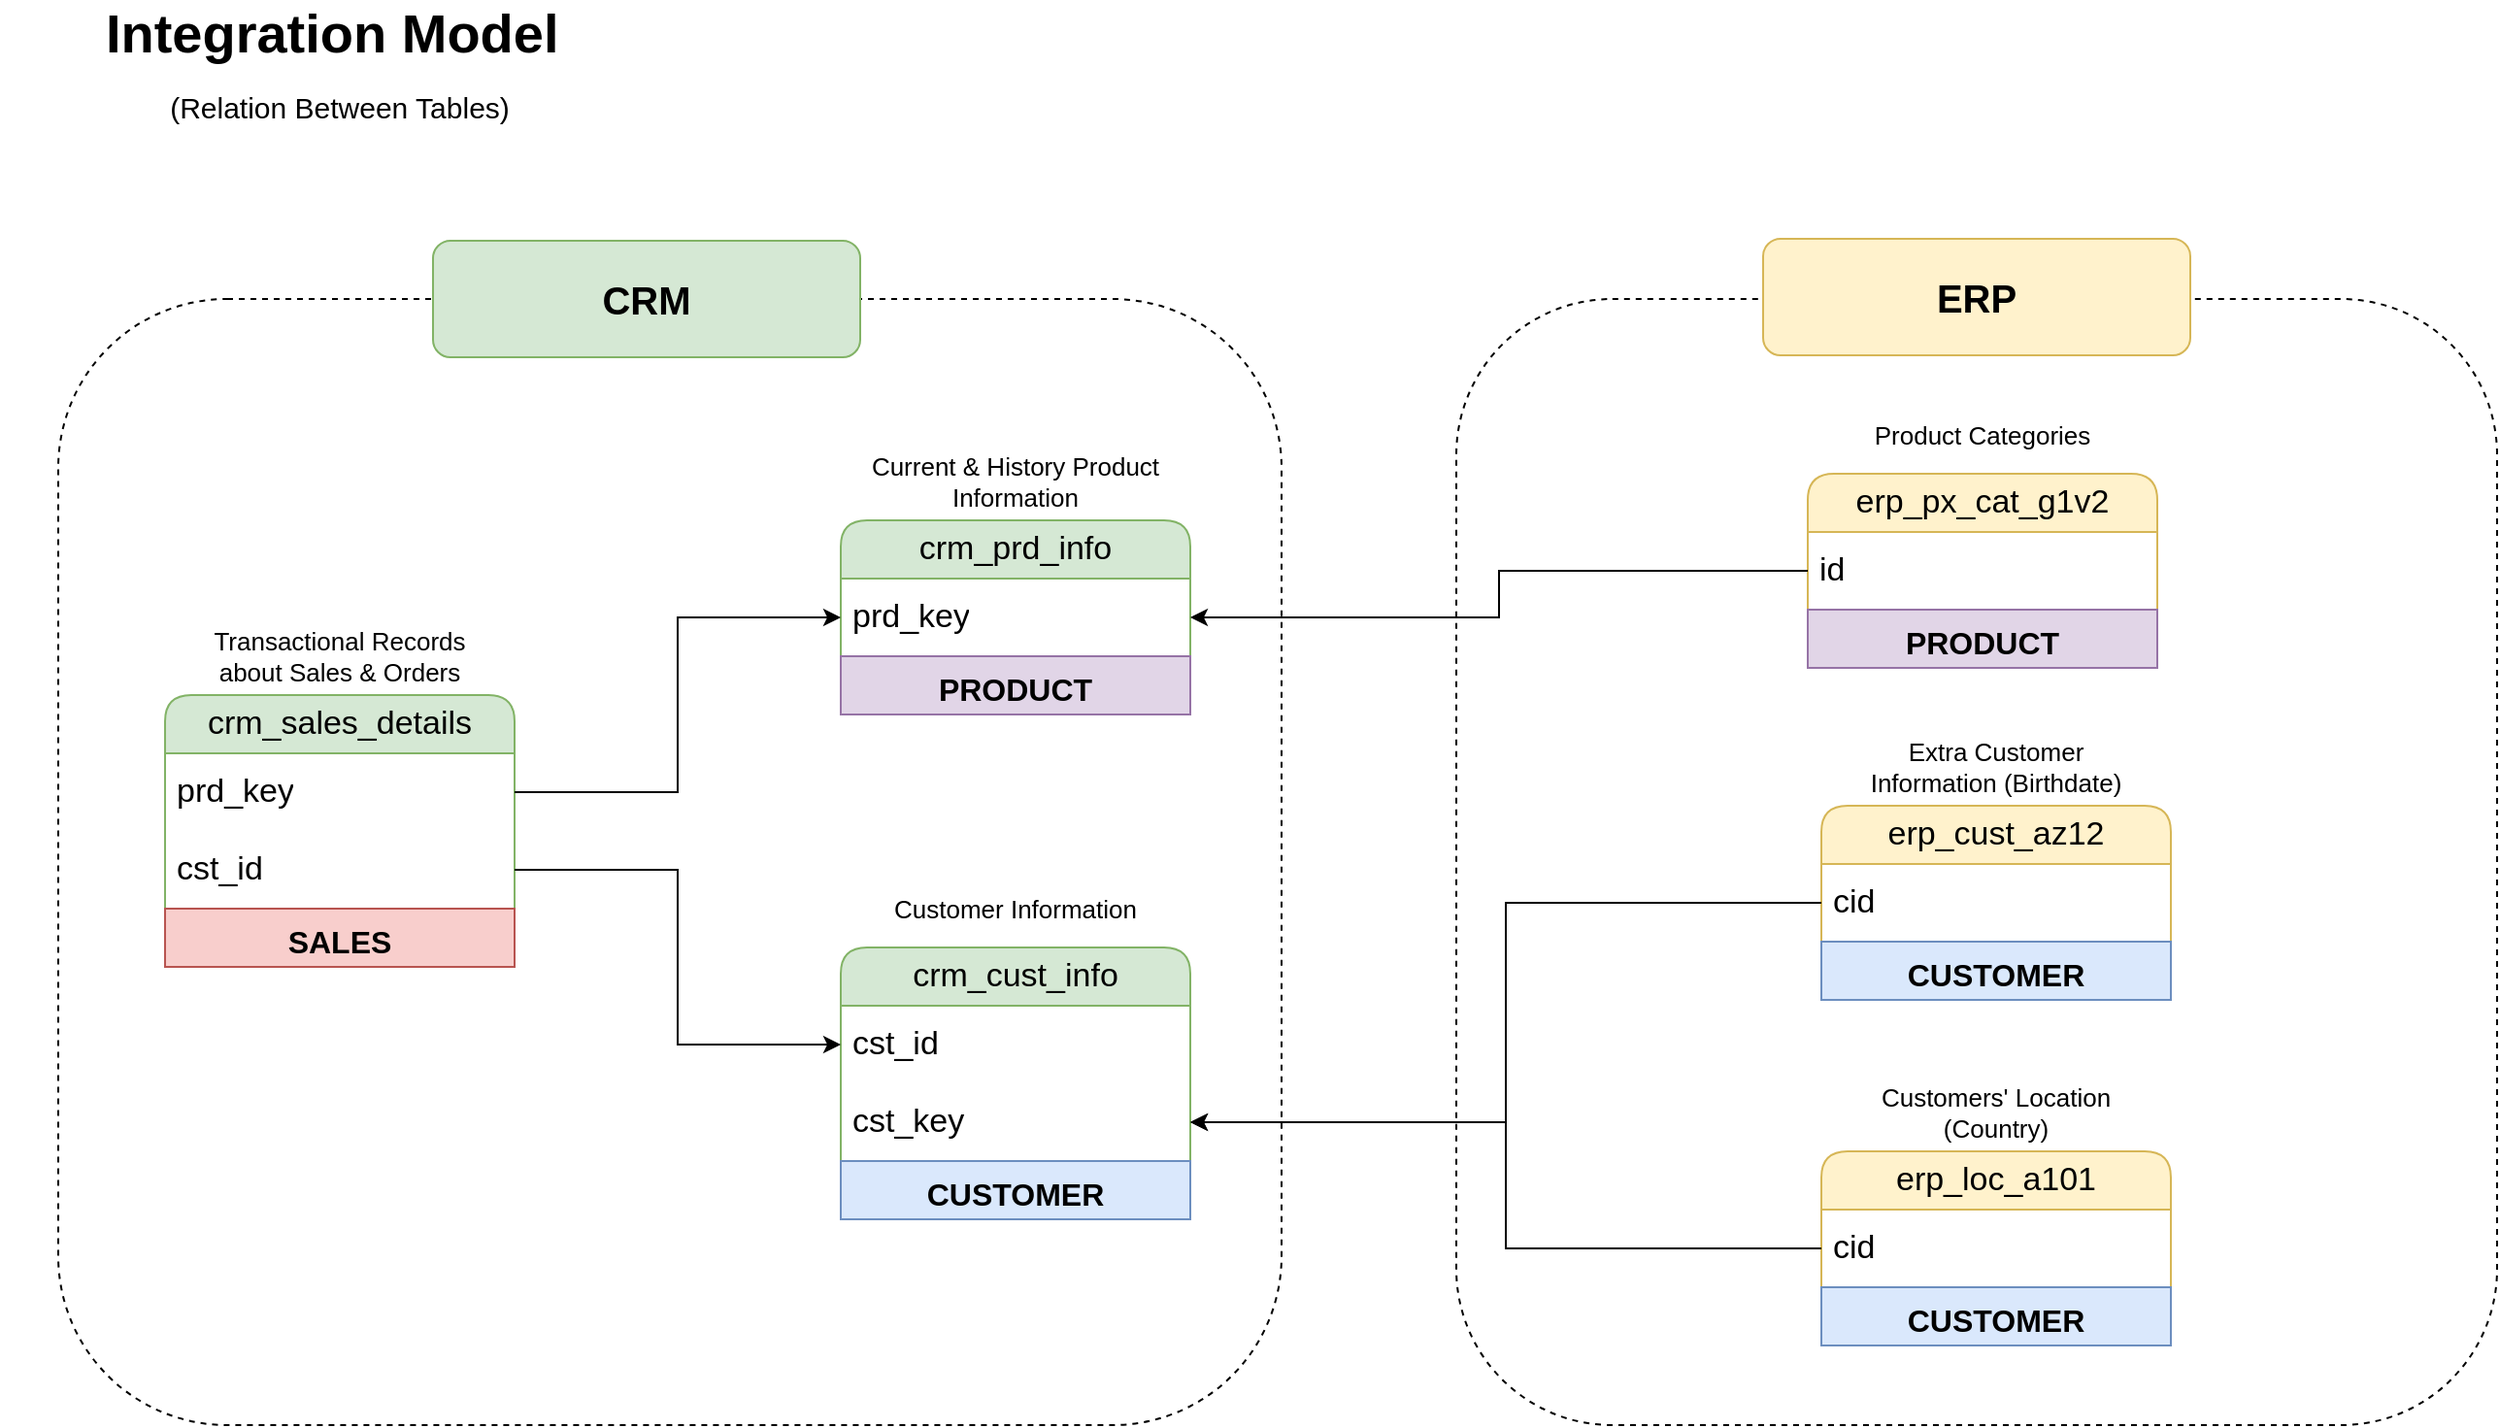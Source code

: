 <mxfile version="28.0.6">
  <diagram name="Pagina-1" id="sX4XmxJmvRbWSTR-DfG0">
    <mxGraphModel dx="1389" dy="835" grid="1" gridSize="10" guides="1" tooltips="1" connect="1" arrows="1" fold="1" page="1" pageScale="1" pageWidth="827" pageHeight="1169" math="0" shadow="0">
      <root>
        <mxCell id="0" />
        <mxCell id="1" parent="0" />
        <mxCell id="pfi6in-aM9_T3KiBEVpt-16" value="" style="rounded=1;whiteSpace=wrap;html=1;fillColor=none;dashed=1;" parent="1" vertex="1">
          <mxGeometry x="60" y="180" width="630" height="580" as="geometry" />
        </mxCell>
        <mxCell id="pfi6in-aM9_T3KiBEVpt-21" value="" style="rounded=1;whiteSpace=wrap;html=1;fillColor=none;dashed=1;" parent="1" vertex="1">
          <mxGeometry x="780" y="180" width="536" height="580" as="geometry" />
        </mxCell>
        <mxCell id="Nvf8yY46JNlb3xqvv7Vy-1" value="&lt;font&gt;Integration Model&amp;nbsp;&lt;/font&gt;&lt;div&gt;&lt;span style=&quot;font-size: 15px; font-weight: normal; background-color: transparent; color: light-dark(rgb(0, 0, 0), rgb(255, 255, 255));&quot;&gt;(Relation Between Tables)&lt;/span&gt;&lt;/div&gt;" style="text;align=center;html=1;verticalAlign=middle;whiteSpace=wrap;rounded=0;fontStyle=1;fontSize=28;spacing=2;" parent="1" vertex="1">
          <mxGeometry x="30" y="30" width="350" height="60" as="geometry" />
        </mxCell>
        <mxCell id="PBn899cTZajrDaHfXiDv-1" value="crm_cust_info" style="swimlane;fontStyle=0;childLayout=stackLayout;horizontal=1;startSize=30;horizontalStack=0;resizeParent=1;resizeParentMax=0;resizeLast=0;collapsible=1;marginBottom=0;whiteSpace=wrap;html=1;fillColor=#d5e8d4;rounded=1;fontSize=17;strokeColor=#82b366;" parent="1" vertex="1">
          <mxGeometry x="463" y="514" width="180" height="140" as="geometry" />
        </mxCell>
        <mxCell id="PBn899cTZajrDaHfXiDv-2" value="cst_id" style="text;strokeColor=none;fillColor=none;align=left;verticalAlign=middle;spacingLeft=4;spacingRight=4;overflow=hidden;points=[[0,0.5],[1,0.5]];portConstraint=eastwest;rotatable=0;whiteSpace=wrap;html=1;fontSize=17;" parent="PBn899cTZajrDaHfXiDv-1" vertex="1">
          <mxGeometry y="30" width="180" height="40" as="geometry" />
        </mxCell>
        <mxCell id="pfi6in-aM9_T3KiBEVpt-4" value="cst_key" style="text;strokeColor=none;fillColor=none;align=left;verticalAlign=middle;spacingLeft=4;spacingRight=4;overflow=hidden;points=[[0,0.5],[1,0.5]];portConstraint=eastwest;rotatable=0;whiteSpace=wrap;html=1;fontSize=17;" parent="PBn899cTZajrDaHfXiDv-1" vertex="1">
          <mxGeometry y="70" width="180" height="40" as="geometry" />
        </mxCell>
        <mxCell id="b8X7k8f6EHN4H6ZgsTVb-6" value="&lt;font style=&quot;font-size: 16px;&quot;&gt;CUSTOMER&lt;/font&gt;" style="text;html=1;strokeColor=#6c8ebf;fillColor=#dae8fc;align=center;verticalAlign=middle;whiteSpace=wrap;overflow=hidden;fontSize=20;fontStyle=1" vertex="1" parent="PBn899cTZajrDaHfXiDv-1">
          <mxGeometry y="110" width="180" height="30" as="geometry" />
        </mxCell>
        <mxCell id="PBn899cTZajrDaHfXiDv-5" value="Customer Information" style="text;html=1;align=center;verticalAlign=middle;whiteSpace=wrap;rounded=0;fontSize=13;" parent="1" vertex="1">
          <mxGeometry x="473" y="474" width="160" height="40" as="geometry" />
        </mxCell>
        <mxCell id="PBn899cTZajrDaHfXiDv-6" value="crm_prd_info" style="swimlane;fontStyle=0;childLayout=stackLayout;horizontal=1;startSize=30;horizontalStack=0;resizeParent=1;resizeParentMax=0;resizeLast=0;collapsible=1;marginBottom=0;whiteSpace=wrap;html=1;fillColor=#d5e8d4;rounded=1;fontSize=17;strokeColor=#82b366;" parent="1" vertex="1">
          <mxGeometry x="463" y="294" width="180" height="100" as="geometry">
            <mxRectangle x="310" y="190" width="140" height="30" as="alternateBounds" />
          </mxGeometry>
        </mxCell>
        <mxCell id="PBn899cTZajrDaHfXiDv-7" value="prd_key" style="text;strokeColor=none;fillColor=none;align=left;verticalAlign=middle;spacingLeft=4;spacingRight=4;overflow=hidden;points=[[0,0.5],[1,0.5]];portConstraint=eastwest;rotatable=0;whiteSpace=wrap;html=1;fontSize=17;" parent="PBn899cTZajrDaHfXiDv-6" vertex="1">
          <mxGeometry y="30" width="180" height="40" as="geometry" />
        </mxCell>
        <mxCell id="b8X7k8f6EHN4H6ZgsTVb-1" value="&lt;font style=&quot;font-size: 16px;&quot;&gt;PRODUCT&lt;/font&gt;" style="text;html=1;strokeColor=#9673a6;fillColor=#e1d5e7;align=center;verticalAlign=middle;whiteSpace=wrap;overflow=hidden;fontSize=20;fontStyle=1" vertex="1" parent="PBn899cTZajrDaHfXiDv-6">
          <mxGeometry y="70" width="180" height="30" as="geometry" />
        </mxCell>
        <mxCell id="PBn899cTZajrDaHfXiDv-8" value="Current &amp;amp; History Product Information" style="text;html=1;align=center;verticalAlign=middle;whiteSpace=wrap;rounded=0;fontSize=13;" parent="1" vertex="1">
          <mxGeometry x="473" y="254" width="160" height="40" as="geometry" />
        </mxCell>
        <mxCell id="PBn899cTZajrDaHfXiDv-12" value="crm_sales_details" style="swimlane;fontStyle=0;childLayout=stackLayout;horizontal=1;startSize=30;horizontalStack=0;resizeParent=1;resizeParentMax=0;resizeLast=0;collapsible=1;marginBottom=0;whiteSpace=wrap;html=1;fillColor=#d5e8d4;rounded=1;fontSize=17;strokeColor=#82b366;" parent="1" vertex="1">
          <mxGeometry x="115" y="384" width="180" height="140" as="geometry">
            <mxRectangle x="310" y="190" width="140" height="30" as="alternateBounds" />
          </mxGeometry>
        </mxCell>
        <mxCell id="PBn899cTZajrDaHfXiDv-13" value="prd_key" style="text;strokeColor=none;fillColor=none;align=left;verticalAlign=middle;spacingLeft=4;spacingRight=4;overflow=hidden;points=[[0,0.5],[1,0.5]];portConstraint=eastwest;rotatable=0;whiteSpace=wrap;html=1;fontSize=17;" parent="PBn899cTZajrDaHfXiDv-12" vertex="1">
          <mxGeometry y="30" width="180" height="40" as="geometry" />
        </mxCell>
        <mxCell id="PBn899cTZajrDaHfXiDv-15" value="cst_id" style="text;strokeColor=none;fillColor=none;align=left;verticalAlign=middle;spacingLeft=4;spacingRight=4;overflow=hidden;points=[[0,0.5],[1,0.5]];portConstraint=eastwest;rotatable=0;whiteSpace=wrap;html=1;fontSize=17;" parent="PBn899cTZajrDaHfXiDv-12" vertex="1">
          <mxGeometry y="70" width="180" height="40" as="geometry" />
        </mxCell>
        <mxCell id="b8X7k8f6EHN4H6ZgsTVb-9" value="&lt;font style=&quot;font-size: 16px;&quot;&gt;SALES&lt;/font&gt;" style="text;html=1;strokeColor=#b85450;fillColor=#f8cecc;align=center;verticalAlign=middle;whiteSpace=wrap;overflow=hidden;fontSize=20;fontStyle=1" vertex="1" parent="PBn899cTZajrDaHfXiDv-12">
          <mxGeometry y="110" width="180" height="30" as="geometry" />
        </mxCell>
        <mxCell id="PBn899cTZajrDaHfXiDv-14" value="Transactional Records about Sales &amp;amp; Orders" style="text;html=1;align=center;verticalAlign=middle;whiteSpace=wrap;rounded=0;fontSize=13;" parent="1" vertex="1">
          <mxGeometry x="125" y="344" width="160" height="40" as="geometry" />
        </mxCell>
        <mxCell id="PBn899cTZajrDaHfXiDv-16" style="edgeStyle=orthogonalEdgeStyle;rounded=0;orthogonalLoop=1;jettySize=auto;html=1;entryX=0;entryY=0.5;entryDx=0;entryDy=0;" parent="1" source="PBn899cTZajrDaHfXiDv-15" target="PBn899cTZajrDaHfXiDv-2" edge="1">
          <mxGeometry relative="1" as="geometry" />
        </mxCell>
        <mxCell id="PBn899cTZajrDaHfXiDv-17" style="edgeStyle=orthogonalEdgeStyle;rounded=0;orthogonalLoop=1;jettySize=auto;html=1;" parent="1" source="PBn899cTZajrDaHfXiDv-13" target="PBn899cTZajrDaHfXiDv-7" edge="1">
          <mxGeometry relative="1" as="geometry" />
        </mxCell>
        <mxCell id="pfi6in-aM9_T3KiBEVpt-1" value="erp_cust_az12" style="swimlane;fontStyle=0;childLayout=stackLayout;horizontal=1;startSize=30;horizontalStack=0;resizeParent=1;resizeParentMax=0;resizeLast=0;collapsible=1;marginBottom=0;whiteSpace=wrap;html=1;fillColor=#fff2cc;strokeColor=#d6b656;rounded=1;fontSize=17;" parent="1" vertex="1">
          <mxGeometry x="968" y="441" width="180" height="100" as="geometry" />
        </mxCell>
        <mxCell id="pfi6in-aM9_T3KiBEVpt-2" value="cid" style="text;strokeColor=none;fillColor=none;align=left;verticalAlign=middle;spacingLeft=4;spacingRight=4;overflow=hidden;points=[[0,0.5],[1,0.5]];portConstraint=eastwest;rotatable=0;whiteSpace=wrap;html=1;fontSize=17;" parent="pfi6in-aM9_T3KiBEVpt-1" vertex="1">
          <mxGeometry y="30" width="180" height="40" as="geometry" />
        </mxCell>
        <mxCell id="b8X7k8f6EHN4H6ZgsTVb-7" value="&lt;font style=&quot;font-size: 16px;&quot;&gt;CUSTOMER&lt;/font&gt;" style="text;html=1;strokeColor=#6c8ebf;fillColor=#dae8fc;align=center;verticalAlign=middle;whiteSpace=wrap;overflow=hidden;fontSize=20;fontStyle=1" vertex="1" parent="pfi6in-aM9_T3KiBEVpt-1">
          <mxGeometry y="70" width="180" height="30" as="geometry" />
        </mxCell>
        <mxCell id="pfi6in-aM9_T3KiBEVpt-3" value="Extra Customer Information (Birthdate)" style="text;html=1;align=center;verticalAlign=middle;whiteSpace=wrap;rounded=0;fontSize=13;" parent="1" vertex="1">
          <mxGeometry x="978" y="401" width="160" height="40" as="geometry" />
        </mxCell>
        <mxCell id="pfi6in-aM9_T3KiBEVpt-5" style="edgeStyle=orthogonalEdgeStyle;rounded=0;orthogonalLoop=1;jettySize=auto;html=1;entryX=1;entryY=0.5;entryDx=0;entryDy=0;" parent="1" source="pfi6in-aM9_T3KiBEVpt-2" target="pfi6in-aM9_T3KiBEVpt-4" edge="1">
          <mxGeometry relative="1" as="geometry" />
        </mxCell>
        <mxCell id="pfi6in-aM9_T3KiBEVpt-6" value="erp_loc_a101" style="swimlane;fontStyle=0;childLayout=stackLayout;horizontal=1;startSize=30;horizontalStack=0;resizeParent=1;resizeParentMax=0;resizeLast=0;collapsible=1;marginBottom=0;whiteSpace=wrap;html=1;fillColor=#fff2cc;strokeColor=#d6b656;rounded=1;fontSize=17;" parent="1" vertex="1">
          <mxGeometry x="968" y="619" width="180" height="100" as="geometry" />
        </mxCell>
        <mxCell id="pfi6in-aM9_T3KiBEVpt-7" value="cid" style="text;strokeColor=none;fillColor=none;align=left;verticalAlign=middle;spacingLeft=4;spacingRight=4;overflow=hidden;points=[[0,0.5],[1,0.5]];portConstraint=eastwest;rotatable=0;whiteSpace=wrap;html=1;fontSize=17;" parent="pfi6in-aM9_T3KiBEVpt-6" vertex="1">
          <mxGeometry y="30" width="180" height="40" as="geometry" />
        </mxCell>
        <mxCell id="b8X7k8f6EHN4H6ZgsTVb-8" value="&lt;font style=&quot;font-size: 16px;&quot;&gt;CUSTOMER&lt;/font&gt;" style="text;html=1;strokeColor=#6c8ebf;fillColor=#dae8fc;align=center;verticalAlign=middle;whiteSpace=wrap;overflow=hidden;fontSize=20;fontStyle=1" vertex="1" parent="pfi6in-aM9_T3KiBEVpt-6">
          <mxGeometry y="70" width="180" height="30" as="geometry" />
        </mxCell>
        <mxCell id="pfi6in-aM9_T3KiBEVpt-8" value="Customers&#39; Location (Country)" style="text;html=1;align=center;verticalAlign=middle;whiteSpace=wrap;rounded=0;fontSize=13;" parent="1" vertex="1">
          <mxGeometry x="978" y="579" width="160" height="40" as="geometry" />
        </mxCell>
        <mxCell id="pfi6in-aM9_T3KiBEVpt-9" style="edgeStyle=orthogonalEdgeStyle;rounded=0;orthogonalLoop=1;jettySize=auto;html=1;entryX=1;entryY=0.5;entryDx=0;entryDy=0;" parent="1" source="pfi6in-aM9_T3KiBEVpt-7" target="pfi6in-aM9_T3KiBEVpt-4" edge="1">
          <mxGeometry relative="1" as="geometry" />
        </mxCell>
        <mxCell id="pfi6in-aM9_T3KiBEVpt-10" value="erp_px_cat_g1v2" style="swimlane;fontStyle=0;childLayout=stackLayout;horizontal=1;startSize=30;horizontalStack=0;resizeParent=1;resizeParentMax=0;resizeLast=0;collapsible=1;marginBottom=0;whiteSpace=wrap;html=1;fillColor=#fff2cc;strokeColor=#d6b656;rounded=1;fontSize=17;" parent="1" vertex="1">
          <mxGeometry x="961" y="270" width="180" height="100" as="geometry" />
        </mxCell>
        <mxCell id="pfi6in-aM9_T3KiBEVpt-11" value="id" style="text;strokeColor=none;fillColor=none;align=left;verticalAlign=middle;spacingLeft=4;spacingRight=4;overflow=hidden;points=[[0,0.5],[1,0.5]];portConstraint=eastwest;rotatable=0;whiteSpace=wrap;html=1;fontSize=17;" parent="pfi6in-aM9_T3KiBEVpt-10" vertex="1">
          <mxGeometry y="30" width="180" height="40" as="geometry" />
        </mxCell>
        <mxCell id="b8X7k8f6EHN4H6ZgsTVb-5" value="&lt;font style=&quot;font-size: 16px;&quot;&gt;PRODUCT&lt;/font&gt;" style="text;html=1;strokeColor=#9673a6;fillColor=#e1d5e7;align=center;verticalAlign=middle;whiteSpace=wrap;overflow=hidden;fontSize=20;fontStyle=1" vertex="1" parent="pfi6in-aM9_T3KiBEVpt-10">
          <mxGeometry y="70" width="180" height="30" as="geometry" />
        </mxCell>
        <mxCell id="pfi6in-aM9_T3KiBEVpt-12" value="Product Categories" style="text;html=1;align=center;verticalAlign=middle;whiteSpace=wrap;rounded=0;fontSize=13;" parent="1" vertex="1">
          <mxGeometry x="971" y="230" width="160" height="40" as="geometry" />
        </mxCell>
        <mxCell id="pfi6in-aM9_T3KiBEVpt-14" style="edgeStyle=orthogonalEdgeStyle;rounded=0;orthogonalLoop=1;jettySize=auto;html=1;entryX=1;entryY=0.5;entryDx=0;entryDy=0;" parent="1" source="pfi6in-aM9_T3KiBEVpt-11" target="PBn899cTZajrDaHfXiDv-7" edge="1">
          <mxGeometry relative="1" as="geometry" />
        </mxCell>
        <mxCell id="pfi6in-aM9_T3KiBEVpt-18" value="CRM" style="rounded=1;whiteSpace=wrap;html=1;fontStyle=1;fontSize=20;fillColor=#d5e8d4;strokeColor=#82b366;" parent="1" vertex="1">
          <mxGeometry x="253" y="150" width="220" height="60" as="geometry" />
        </mxCell>
        <mxCell id="pfi6in-aM9_T3KiBEVpt-22" value="ERP" style="rounded=1;whiteSpace=wrap;html=1;fontStyle=1;fontSize=20;fillColor=#fff2cc;strokeColor=#d6b656;" parent="1" vertex="1">
          <mxGeometry x="938" y="149" width="220" height="60" as="geometry" />
        </mxCell>
      </root>
    </mxGraphModel>
  </diagram>
</mxfile>
